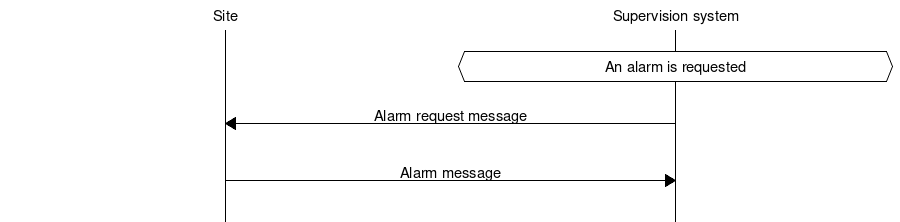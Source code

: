 # MSC for Alarm request from system

msc {
  hscale = "1.5", arcgradient = "0";

  site [label="Site"], system [label="Supervision system"];

  |||;
  system abox system [ label = "An alarm is requested" ];
  |||;
  site<=system [ label = "Alarm request message" ];
  |||;
  site=>system [ label = "Alarm message" ];
  |||;
}
